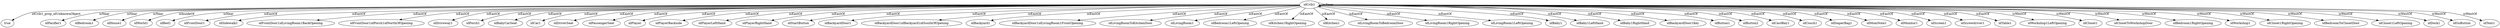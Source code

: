 digraph  {
idCrib1 [node_type=entity_node];
true [node_type=property_node];
idPacifier1 [node_type=entity_node];
idBedroom1 [node_type=entity_node];
idHouse1 [node_type=entity_node];
idWorld1 [node_type=entity_node];
idBed1 [node_type=entity_node];
idFrontDoor1 [node_type=entity_node];
idSidewalk1 [node_type=entity_node];
idFrontDoor1idLivingRoom1BackOpening [node_type=entity_node];
idFrontDoor1idPorch1idNorthOfOpening [node_type=entity_node];
idDriveway1 [node_type=entity_node];
idPorch1 [node_type=entity_node];
idBabyCarSeat [node_type=entity_node];
idCar1 [node_type=entity_node];
idDriverSeat [node_type=entity_node];
idPassengerSeat [node_type=entity_node];
idPlayer [node_type=entity_node];
idPlayerBackside [node_type=entity_node];
idPlayerLeftHand [node_type=entity_node];
idPlayerRightHand [node_type=entity_node];
idStartButton [node_type=entity_node];
idBackyardDoor1 [node_type=entity_node];
idBackyardDoor1idBackyard1idSouthOfOpening [node_type=entity_node];
idBackyard1 [node_type=entity_node];
idBackyardDoor1idLivingRoom1FrontOpening [node_type=entity_node];
idLivingRoomToKitchenDoor [node_type=entity_node];
idLivingRoom1 [node_type=entity_node];
idBedroom1LeftOpening [node_type=entity_node];
idKitchen1RightOpening [node_type=entity_node];
idKitchen1 [node_type=entity_node];
idLivingRoomToBedroomDoor [node_type=entity_node];
idLivingRoom1RightOpening [node_type=entity_node];
idLivingRoom1LeftOpening [node_type=entity_node];
idBaby1 [node_type=entity_node];
idBaby1LeftHand [node_type=entity_node];
idBaby1RightHand [node_type=entity_node];
idBackyardDoor1Key [node_type=entity_node];
idButton1 [node_type=entity_node];
idButton2 [node_type=entity_node];
idCardKey1 [node_type=entity_node];
idCouch1 [node_type=entity_node];
idDiaperBag1 [node_type=entity_node];
idMomNote1 [node_type=entity_node];
idMonitor1 [node_type=entity_node];
idScreen1 [node_type=entity_node];
idScrewdriver1 [node_type=entity_node];
idTable1 [node_type=entity_node];
idWorkshop1LeftOpening [node_type=entity_node];
idCloset1 [node_type=entity_node];
idClosetToWorkshopDoor [node_type=entity_node];
idBedroom1RightOpening [node_type=entity_node];
idWorkshop1 [node_type=entity_node];
idCloset1RightOpening [node_type=entity_node];
idBedroomToClosetDoor [node_type=entity_node];
idCloset1LeftOpening [node_type=entity_node];
idDock1 [node_type=entity_node];
idGoButton [node_type=entity_node];
idTent1 [node_type=entity_node];
idCrib1 -> true  [edge_type=property, label=idCrib1_prop_idUnknownObject];
idCrib1 -> idPacifier1  [edge_type=relationship, label=isNear];
idCrib1 -> idBedroom1  [edge_type=relationship, label=isNear];
idCrib1 -> idHouse1  [edge_type=relationship, label=isNear];
idCrib1 -> idWorld1  [edge_type=relationship, label=isInsideOf];
idCrib1 -> idBed1  [edge_type=relationship, label=isNear];
idCrib1 -> idCrib1  [edge_type=relationship, label=isNear];
idCrib1 -> idFrontDoor1  [edge_type=relationship, label=isEastOf];
idCrib1 -> idSidewalk1  [edge_type=relationship, label=isEastOf];
idCrib1 -> idFrontDoor1idLivingRoom1BackOpening  [edge_type=relationship, label=isEastOf];
idCrib1 -> idFrontDoor1idPorch1idNorthOfOpening  [edge_type=relationship, label=isEastOf];
idCrib1 -> idDriveway1  [edge_type=relationship, label=isEastOf];
idCrib1 -> idPorch1  [edge_type=relationship, label=isEastOf];
idCrib1 -> idBabyCarSeat  [edge_type=relationship, label=isEastOf];
idCrib1 -> idCar1  [edge_type=relationship, label=isEastOf];
idCrib1 -> idDriverSeat  [edge_type=relationship, label=isEastOf];
idCrib1 -> idPassengerSeat  [edge_type=relationship, label=isEastOf];
idCrib1 -> idPlayer  [edge_type=relationship, label=isEastOf];
idCrib1 -> idPlayerBackside  [edge_type=relationship, label=isEastOf];
idCrib1 -> idPlayerLeftHand  [edge_type=relationship, label=isEastOf];
idCrib1 -> idPlayerRightHand  [edge_type=relationship, label=isEastOf];
idCrib1 -> idStartButton  [edge_type=relationship, label=isEastOf];
idCrib1 -> idBackyardDoor1  [edge_type=relationship, label=isEastOf];
idCrib1 -> idBackyardDoor1idBackyard1idSouthOfOpening  [edge_type=relationship, label=isEastOf];
idCrib1 -> idBackyard1  [edge_type=relationship, label=isEastOf];
idCrib1 -> idBackyardDoor1idLivingRoom1FrontOpening  [edge_type=relationship, label=isEastOf];
idCrib1 -> idLivingRoomToKitchenDoor  [edge_type=relationship, label=isEastOf];
idCrib1 -> idLivingRoom1  [edge_type=relationship, label=isEastOf];
idCrib1 -> idBedroom1LeftOpening  [edge_type=relationship, label=isEastOf];
idCrib1 -> idKitchen1RightOpening  [edge_type=relationship, label=isEastOf];
idCrib1 -> idKitchen1  [edge_type=relationship, label=isEastOf];
idCrib1 -> idLivingRoomToBedroomDoor  [edge_type=relationship, label=isEastOf];
idCrib1 -> idLivingRoom1RightOpening  [edge_type=relationship, label=isEastOf];
idCrib1 -> idLivingRoom1LeftOpening  [edge_type=relationship, label=isEastOf];
idCrib1 -> idBaby1  [edge_type=relationship, label=isEastOf];
idCrib1 -> idBaby1LeftHand  [edge_type=relationship, label=isEastOf];
idCrib1 -> idBaby1RightHand  [edge_type=relationship, label=isEastOf];
idCrib1 -> idBackyardDoor1Key  [edge_type=relationship, label=isEastOf];
idCrib1 -> idButton1  [edge_type=relationship, label=isEastOf];
idCrib1 -> idButton2  [edge_type=relationship, label=isEastOf];
idCrib1 -> idCardKey1  [edge_type=relationship, label=isEastOf];
idCrib1 -> idCouch1  [edge_type=relationship, label=isEastOf];
idCrib1 -> idDiaperBag1  [edge_type=relationship, label=isEastOf];
idCrib1 -> idMomNote1  [edge_type=relationship, label=isEastOf];
idCrib1 -> idMonitor1  [edge_type=relationship, label=isEastOf];
idCrib1 -> idScreen1  [edge_type=relationship, label=isEastOf];
idCrib1 -> idScrewdriver1  [edge_type=relationship, label=isEastOf];
idCrib1 -> idTable1  [edge_type=relationship, label=isEastOf];
idCrib1 -> idWorkshop1LeftOpening  [edge_type=relationship, label=isWestOf];
idCrib1 -> idCloset1  [edge_type=relationship, label=isWestOf];
idCrib1 -> idClosetToWorkshopDoor  [edge_type=relationship, label=isWestOf];
idCrib1 -> idBedroom1RightOpening  [edge_type=relationship, label=isWestOf];
idCrib1 -> idWorkshop1  [edge_type=relationship, label=isWestOf];
idCrib1 -> idCloset1RightOpening  [edge_type=relationship, label=isWestOf];
idCrib1 -> idBedroomToClosetDoor  [edge_type=relationship, label=isWestOf];
idCrib1 -> idCloset1LeftOpening  [edge_type=relationship, label=isWestOf];
idCrib1 -> idDock1  [edge_type=relationship, label=isWestOf];
idCrib1 -> idGoButton  [edge_type=relationship, label=isWestOf];
idCrib1 -> idTent1  [edge_type=relationship, label=isWestOf];
}
